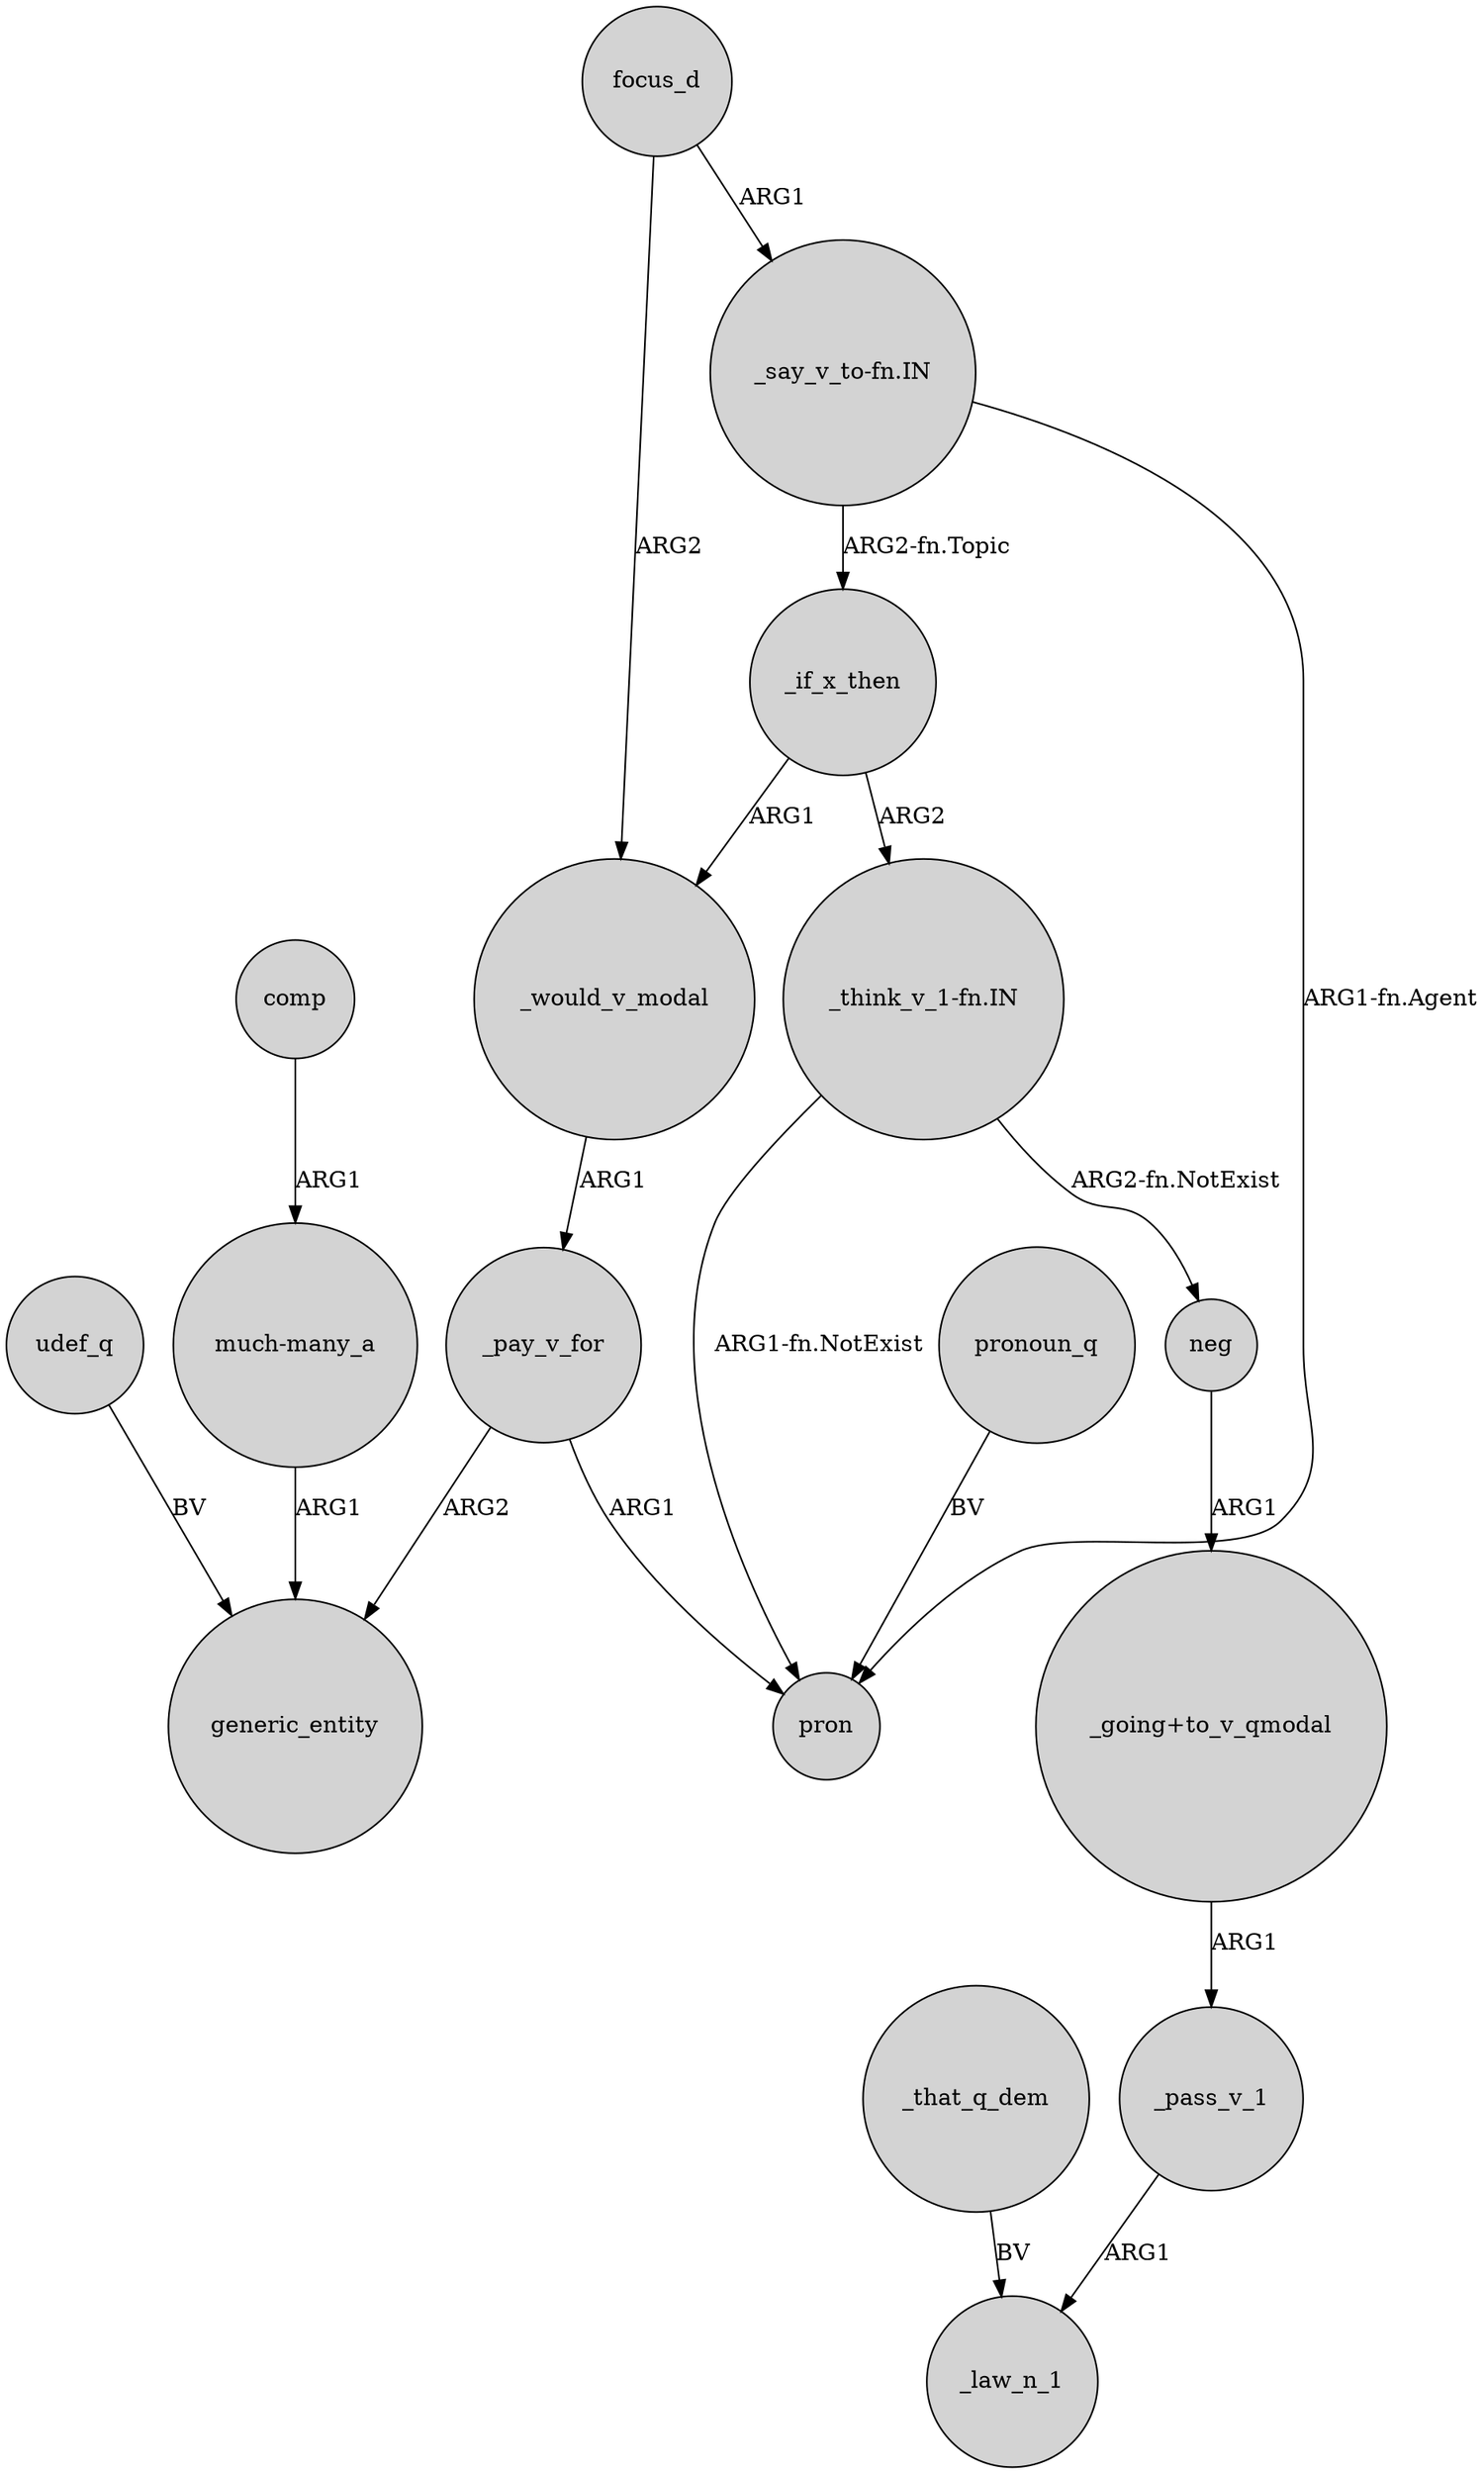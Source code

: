 digraph {
	node [shape=circle style=filled]
	focus_d -> _would_v_modal [label=ARG2]
	"_say_v_to-fn.IN" -> _if_x_then [label="ARG2-fn.Topic"]
	udef_q -> generic_entity [label=BV]
	_that_q_dem -> _law_n_1 [label=BV]
	_would_v_modal -> _pay_v_for [label=ARG1]
	"_think_v_1-fn.IN" -> pron [label="ARG1-fn.NotExist"]
	"much-many_a" -> generic_entity [label=ARG1]
	_pass_v_1 -> _law_n_1 [label=ARG1]
	_pay_v_for -> generic_entity [label=ARG2]
	_pay_v_for -> pron [label=ARG1]
	"_going+to_v_qmodal" -> _pass_v_1 [label=ARG1]
	"_think_v_1-fn.IN" -> neg [label="ARG2-fn.NotExist"]
	pronoun_q -> pron [label=BV]
	neg -> "_going+to_v_qmodal" [label=ARG1]
	_if_x_then -> "_think_v_1-fn.IN" [label=ARG2]
	comp -> "much-many_a" [label=ARG1]
	"_say_v_to-fn.IN" -> pron [label="ARG1-fn.Agent"]
	_if_x_then -> _would_v_modal [label=ARG1]
	focus_d -> "_say_v_to-fn.IN" [label=ARG1]
}
